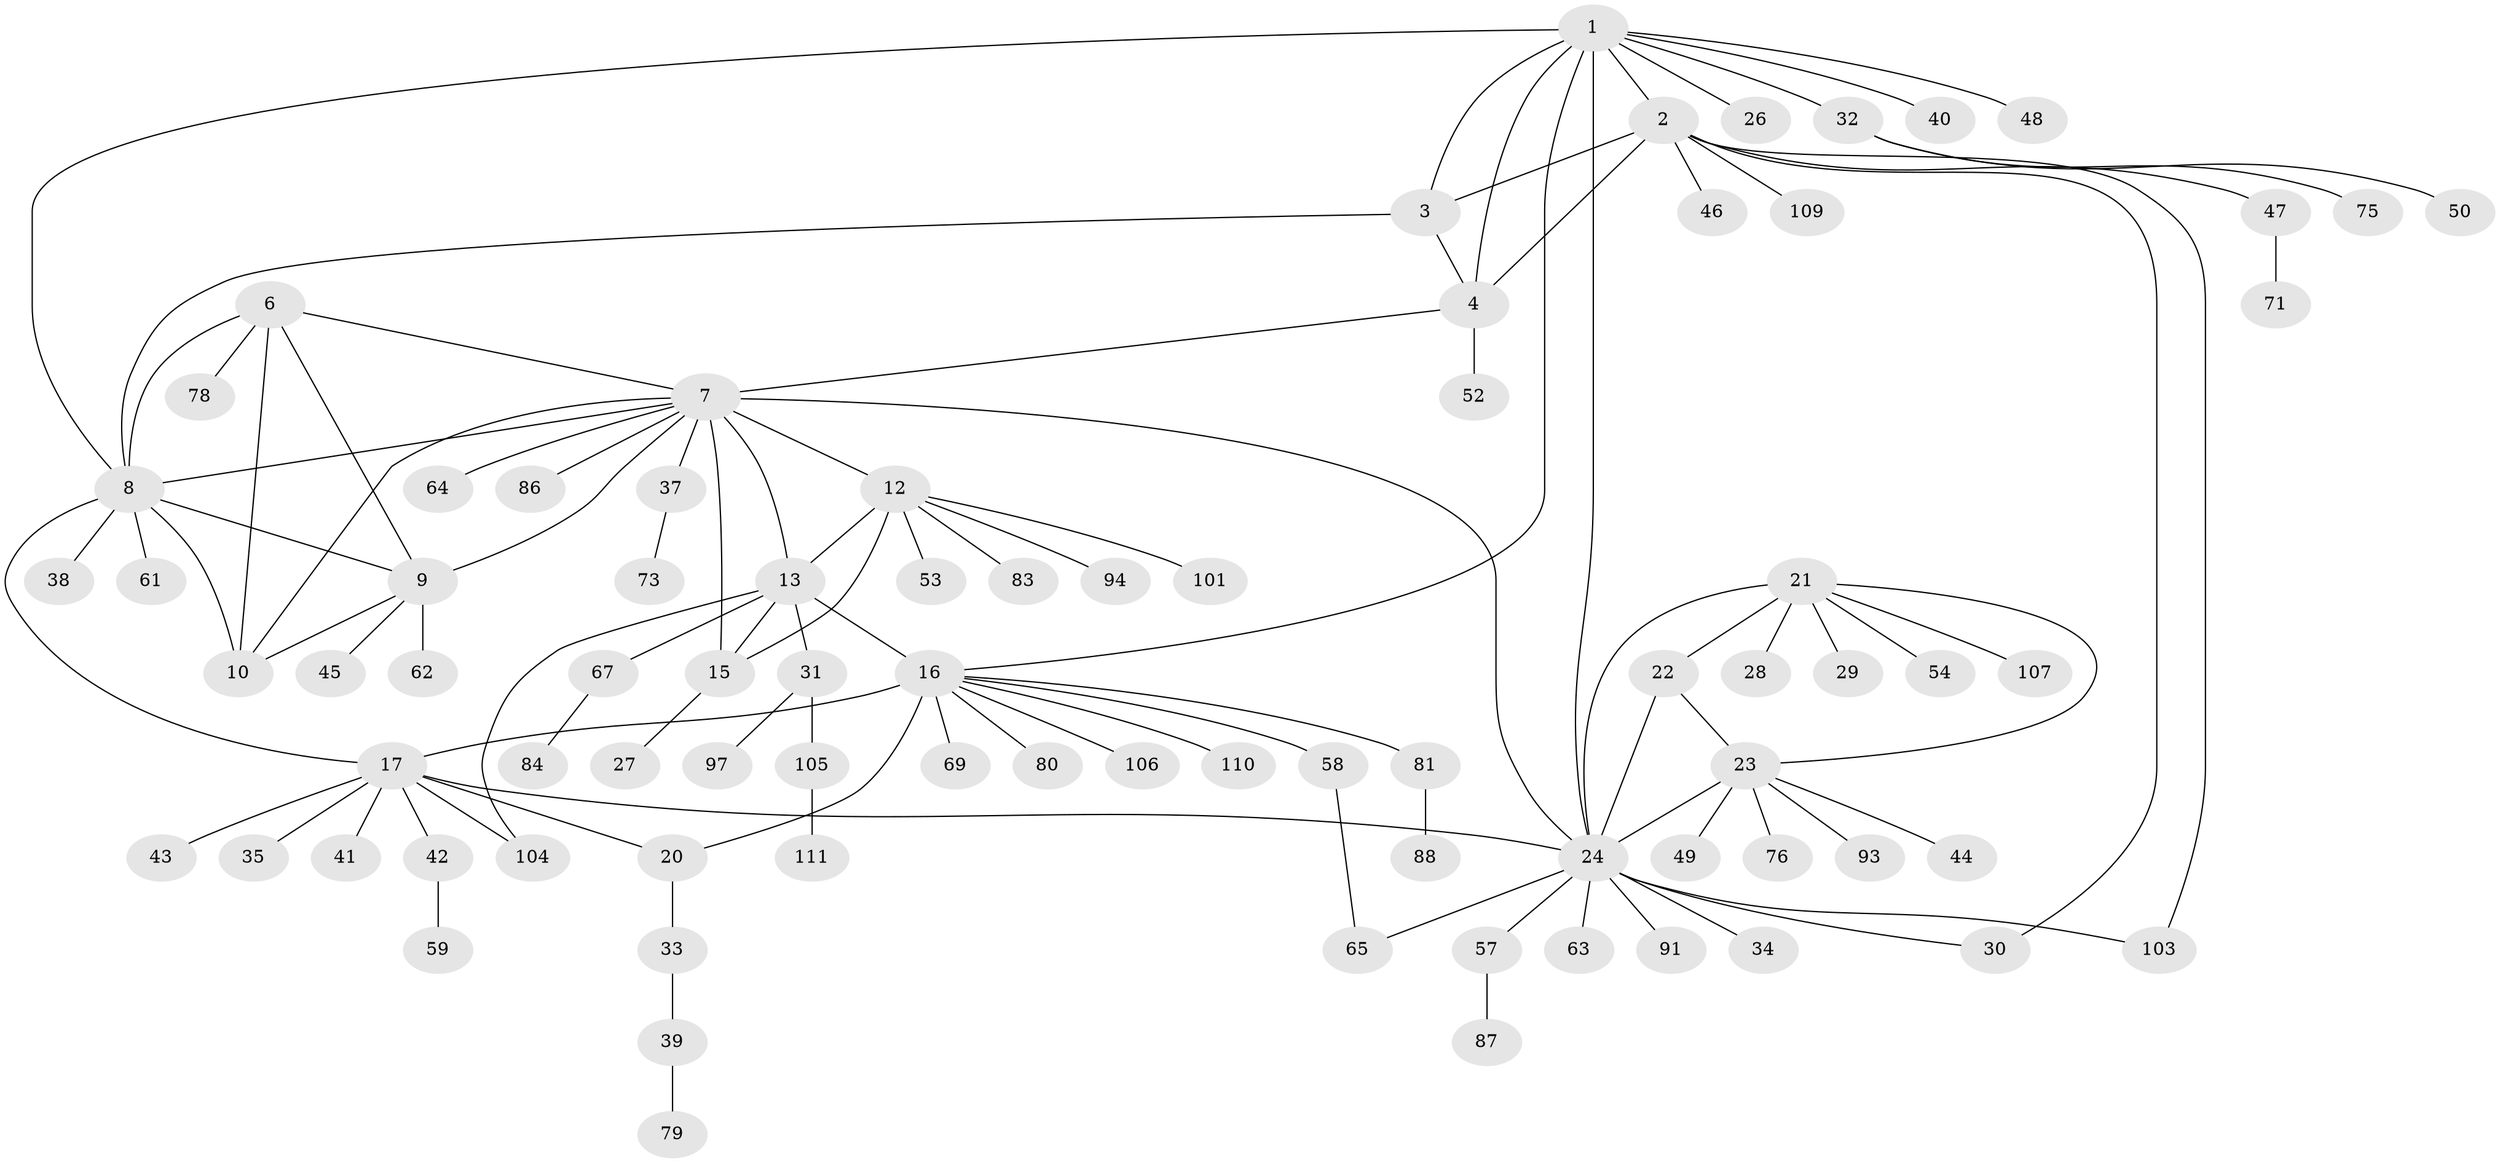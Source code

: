 // Generated by graph-tools (version 1.1) at 2025/24/03/03/25 07:24:17]
// undirected, 82 vertices, 107 edges
graph export_dot {
graph [start="1"]
  node [color=gray90,style=filled];
  1 [super="+5"];
  2 [super="+51"];
  3 [super="+36"];
  4 [super="+70"];
  6 [super="+89"];
  7 [super="+11"];
  8 [super="+74"];
  9 [super="+96"];
  10;
  12 [super="+102"];
  13 [super="+14"];
  15;
  16 [super="+18"];
  17 [super="+19"];
  20;
  21;
  22 [super="+66"];
  23 [super="+55"];
  24 [super="+25"];
  26;
  27;
  28;
  29 [super="+56"];
  30;
  31 [super="+77"];
  32 [super="+68"];
  33 [super="+82"];
  34;
  35;
  37 [super="+72"];
  38;
  39 [super="+92"];
  40;
  41 [super="+85"];
  42;
  43 [super="+60"];
  44;
  45;
  46 [super="+95"];
  47;
  48;
  49;
  50;
  52;
  53;
  54;
  57;
  58;
  59;
  61;
  62;
  63 [super="+99"];
  64;
  65 [super="+90"];
  67;
  69;
  71;
  73;
  75;
  76;
  78;
  79;
  80;
  81 [super="+98"];
  83;
  84;
  86 [super="+100"];
  87;
  88;
  91;
  93;
  94;
  97;
  101;
  103;
  104;
  105 [super="+108"];
  106;
  107;
  109;
  110;
  111;
  1 -- 2 [weight=2];
  1 -- 3 [weight=2];
  1 -- 4 [weight=2];
  1 -- 32;
  1 -- 48;
  1 -- 8;
  1 -- 16;
  1 -- 40;
  1 -- 24;
  1 -- 26;
  2 -- 3;
  2 -- 4;
  2 -- 30;
  2 -- 46;
  2 -- 47;
  2 -- 103;
  2 -- 109;
  3 -- 4;
  3 -- 8;
  4 -- 52;
  4 -- 7;
  6 -- 7;
  6 -- 8;
  6 -- 9;
  6 -- 10;
  6 -- 78;
  7 -- 8;
  7 -- 9;
  7 -- 10;
  7 -- 64;
  7 -- 86;
  7 -- 24 [weight=2];
  7 -- 37;
  7 -- 12;
  7 -- 13 [weight=2];
  7 -- 15;
  8 -- 9;
  8 -- 10;
  8 -- 17;
  8 -- 38;
  8 -- 61;
  9 -- 10;
  9 -- 45;
  9 -- 62;
  12 -- 13 [weight=2];
  12 -- 15;
  12 -- 53;
  12 -- 83;
  12 -- 94;
  12 -- 101;
  13 -- 15 [weight=2];
  13 -- 31;
  13 -- 16;
  13 -- 67;
  13 -- 104;
  15 -- 27;
  16 -- 17 [weight=4];
  16 -- 20 [weight=2];
  16 -- 58;
  16 -- 69;
  16 -- 80;
  16 -- 106;
  16 -- 110;
  16 -- 81;
  17 -- 20 [weight=2];
  17 -- 24;
  17 -- 42;
  17 -- 43;
  17 -- 35;
  17 -- 104;
  17 -- 41;
  20 -- 33;
  21 -- 22;
  21 -- 23;
  21 -- 24 [weight=2];
  21 -- 28;
  21 -- 29;
  21 -- 54;
  21 -- 107;
  22 -- 23;
  22 -- 24 [weight=2];
  23 -- 24 [weight=2];
  23 -- 44;
  23 -- 49;
  23 -- 76;
  23 -- 93;
  24 -- 30;
  24 -- 65;
  24 -- 91;
  24 -- 34;
  24 -- 103;
  24 -- 57;
  24 -- 63;
  31 -- 97;
  31 -- 105;
  32 -- 50;
  32 -- 75;
  33 -- 39;
  37 -- 73;
  39 -- 79;
  42 -- 59;
  47 -- 71;
  57 -- 87;
  58 -- 65;
  67 -- 84;
  81 -- 88;
  105 -- 111;
}
